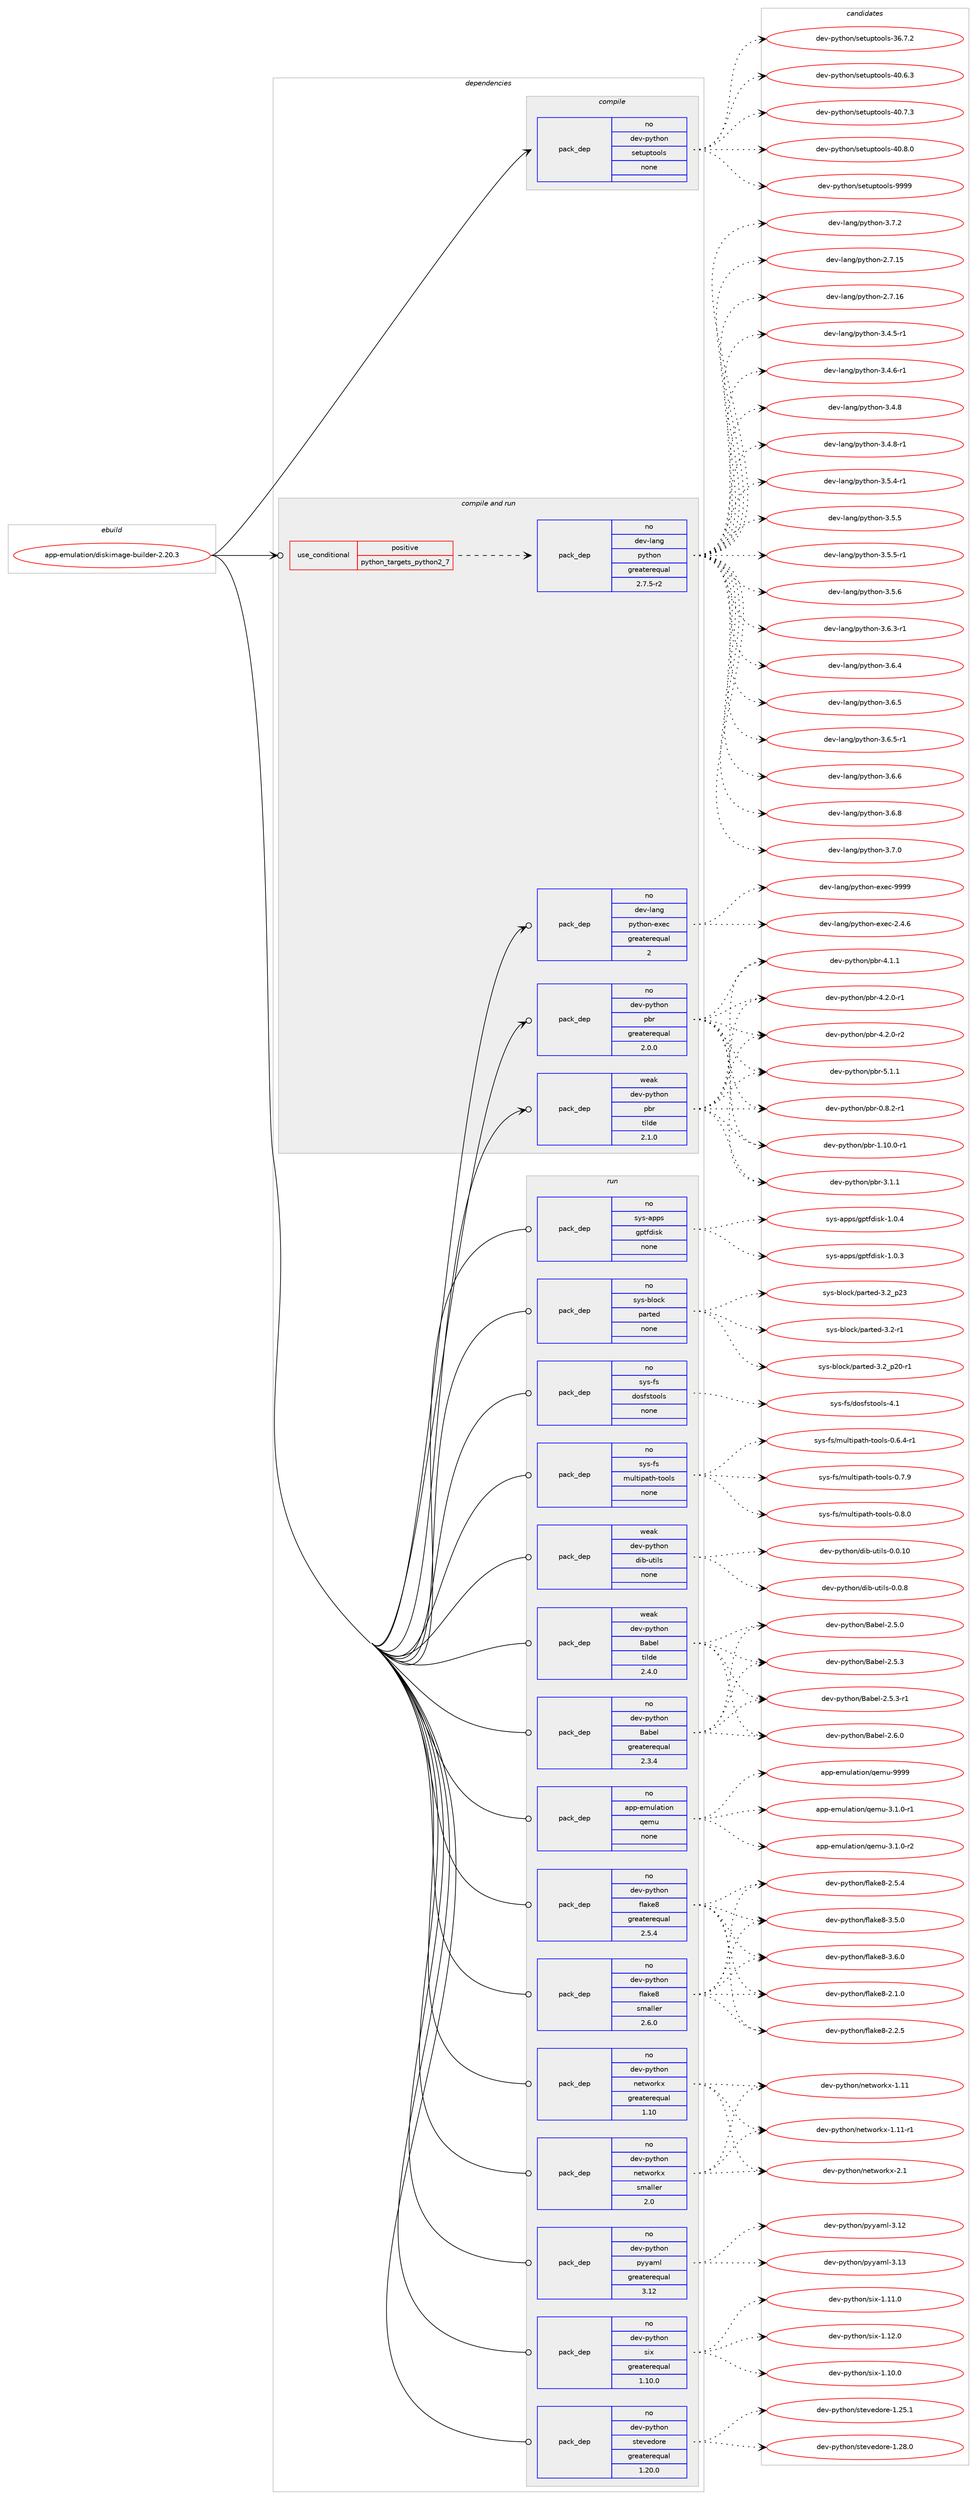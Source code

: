 digraph prolog {

# *************
# Graph options
# *************

newrank=true;
concentrate=true;
compound=true;
graph [rankdir=LR,fontname=Helvetica,fontsize=10,ranksep=1.5];#, ranksep=2.5, nodesep=0.2];
edge  [arrowhead=vee];
node  [fontname=Helvetica,fontsize=10];

# **********
# The ebuild
# **********

subgraph cluster_leftcol {
color=gray;
rank=same;
label=<<i>ebuild</i>>;
id [label="app-emulation/diskimage-builder-2.20.3", color=red, width=4, href="../app-emulation/diskimage-builder-2.20.3.svg"];
}

# ****************
# The dependencies
# ****************

subgraph cluster_midcol {
color=gray;
label=<<i>dependencies</i>>;
subgraph cluster_compile {
fillcolor="#eeeeee";
style=filled;
label=<<i>compile</i>>;
subgraph pack914989 {
dependency1284785 [label=<<TABLE BORDER="0" CELLBORDER="1" CELLSPACING="0" CELLPADDING="4" WIDTH="220"><TR><TD ROWSPAN="6" CELLPADDING="30">pack_dep</TD></TR><TR><TD WIDTH="110">no</TD></TR><TR><TD>dev-python</TD></TR><TR><TD>setuptools</TD></TR><TR><TD>none</TD></TR><TR><TD></TD></TR></TABLE>>, shape=none, color=blue];
}
id:e -> dependency1284785:w [weight=20,style="solid",arrowhead="vee"];
}
subgraph cluster_compileandrun {
fillcolor="#eeeeee";
style=filled;
label=<<i>compile and run</i>>;
subgraph cond349830 {
dependency1284786 [label=<<TABLE BORDER="0" CELLBORDER="1" CELLSPACING="0" CELLPADDING="4"><TR><TD ROWSPAN="3" CELLPADDING="10">use_conditional</TD></TR><TR><TD>positive</TD></TR><TR><TD>python_targets_python2_7</TD></TR></TABLE>>, shape=none, color=red];
subgraph pack914990 {
dependency1284787 [label=<<TABLE BORDER="0" CELLBORDER="1" CELLSPACING="0" CELLPADDING="4" WIDTH="220"><TR><TD ROWSPAN="6" CELLPADDING="30">pack_dep</TD></TR><TR><TD WIDTH="110">no</TD></TR><TR><TD>dev-lang</TD></TR><TR><TD>python</TD></TR><TR><TD>greaterequal</TD></TR><TR><TD>2.7.5-r2</TD></TR></TABLE>>, shape=none, color=blue];
}
dependency1284786:e -> dependency1284787:w [weight=20,style="dashed",arrowhead="vee"];
}
id:e -> dependency1284786:w [weight=20,style="solid",arrowhead="odotvee"];
subgraph pack914991 {
dependency1284788 [label=<<TABLE BORDER="0" CELLBORDER="1" CELLSPACING="0" CELLPADDING="4" WIDTH="220"><TR><TD ROWSPAN="6" CELLPADDING="30">pack_dep</TD></TR><TR><TD WIDTH="110">no</TD></TR><TR><TD>dev-lang</TD></TR><TR><TD>python-exec</TD></TR><TR><TD>greaterequal</TD></TR><TR><TD>2</TD></TR></TABLE>>, shape=none, color=blue];
}
id:e -> dependency1284788:w [weight=20,style="solid",arrowhead="odotvee"];
subgraph pack914992 {
dependency1284789 [label=<<TABLE BORDER="0" CELLBORDER="1" CELLSPACING="0" CELLPADDING="4" WIDTH="220"><TR><TD ROWSPAN="6" CELLPADDING="30">pack_dep</TD></TR><TR><TD WIDTH="110">no</TD></TR><TR><TD>dev-python</TD></TR><TR><TD>pbr</TD></TR><TR><TD>greaterequal</TD></TR><TR><TD>2.0.0</TD></TR></TABLE>>, shape=none, color=blue];
}
id:e -> dependency1284789:w [weight=20,style="solid",arrowhead="odotvee"];
subgraph pack914993 {
dependency1284790 [label=<<TABLE BORDER="0" CELLBORDER="1" CELLSPACING="0" CELLPADDING="4" WIDTH="220"><TR><TD ROWSPAN="6" CELLPADDING="30">pack_dep</TD></TR><TR><TD WIDTH="110">weak</TD></TR><TR><TD>dev-python</TD></TR><TR><TD>pbr</TD></TR><TR><TD>tilde</TD></TR><TR><TD>2.1.0</TD></TR></TABLE>>, shape=none, color=blue];
}
id:e -> dependency1284790:w [weight=20,style="solid",arrowhead="odotvee"];
}
subgraph cluster_run {
fillcolor="#eeeeee";
style=filled;
label=<<i>run</i>>;
subgraph pack914994 {
dependency1284791 [label=<<TABLE BORDER="0" CELLBORDER="1" CELLSPACING="0" CELLPADDING="4" WIDTH="220"><TR><TD ROWSPAN="6" CELLPADDING="30">pack_dep</TD></TR><TR><TD WIDTH="110">no</TD></TR><TR><TD>app-emulation</TD></TR><TR><TD>qemu</TD></TR><TR><TD>none</TD></TR><TR><TD></TD></TR></TABLE>>, shape=none, color=blue];
}
id:e -> dependency1284791:w [weight=20,style="solid",arrowhead="odot"];
subgraph pack914995 {
dependency1284792 [label=<<TABLE BORDER="0" CELLBORDER="1" CELLSPACING="0" CELLPADDING="4" WIDTH="220"><TR><TD ROWSPAN="6" CELLPADDING="30">pack_dep</TD></TR><TR><TD WIDTH="110">no</TD></TR><TR><TD>dev-python</TD></TR><TR><TD>Babel</TD></TR><TR><TD>greaterequal</TD></TR><TR><TD>2.3.4</TD></TR></TABLE>>, shape=none, color=blue];
}
id:e -> dependency1284792:w [weight=20,style="solid",arrowhead="odot"];
subgraph pack914996 {
dependency1284793 [label=<<TABLE BORDER="0" CELLBORDER="1" CELLSPACING="0" CELLPADDING="4" WIDTH="220"><TR><TD ROWSPAN="6" CELLPADDING="30">pack_dep</TD></TR><TR><TD WIDTH="110">no</TD></TR><TR><TD>dev-python</TD></TR><TR><TD>flake8</TD></TR><TR><TD>greaterequal</TD></TR><TR><TD>2.5.4</TD></TR></TABLE>>, shape=none, color=blue];
}
id:e -> dependency1284793:w [weight=20,style="solid",arrowhead="odot"];
subgraph pack914997 {
dependency1284794 [label=<<TABLE BORDER="0" CELLBORDER="1" CELLSPACING="0" CELLPADDING="4" WIDTH="220"><TR><TD ROWSPAN="6" CELLPADDING="30">pack_dep</TD></TR><TR><TD WIDTH="110">no</TD></TR><TR><TD>dev-python</TD></TR><TR><TD>flake8</TD></TR><TR><TD>smaller</TD></TR><TR><TD>2.6.0</TD></TR></TABLE>>, shape=none, color=blue];
}
id:e -> dependency1284794:w [weight=20,style="solid",arrowhead="odot"];
subgraph pack914998 {
dependency1284795 [label=<<TABLE BORDER="0" CELLBORDER="1" CELLSPACING="0" CELLPADDING="4" WIDTH="220"><TR><TD ROWSPAN="6" CELLPADDING="30">pack_dep</TD></TR><TR><TD WIDTH="110">no</TD></TR><TR><TD>dev-python</TD></TR><TR><TD>networkx</TD></TR><TR><TD>greaterequal</TD></TR><TR><TD>1.10</TD></TR></TABLE>>, shape=none, color=blue];
}
id:e -> dependency1284795:w [weight=20,style="solid",arrowhead="odot"];
subgraph pack914999 {
dependency1284796 [label=<<TABLE BORDER="0" CELLBORDER="1" CELLSPACING="0" CELLPADDING="4" WIDTH="220"><TR><TD ROWSPAN="6" CELLPADDING="30">pack_dep</TD></TR><TR><TD WIDTH="110">no</TD></TR><TR><TD>dev-python</TD></TR><TR><TD>networkx</TD></TR><TR><TD>smaller</TD></TR><TR><TD>2.0</TD></TR></TABLE>>, shape=none, color=blue];
}
id:e -> dependency1284796:w [weight=20,style="solid",arrowhead="odot"];
subgraph pack915000 {
dependency1284797 [label=<<TABLE BORDER="0" CELLBORDER="1" CELLSPACING="0" CELLPADDING="4" WIDTH="220"><TR><TD ROWSPAN="6" CELLPADDING="30">pack_dep</TD></TR><TR><TD WIDTH="110">no</TD></TR><TR><TD>dev-python</TD></TR><TR><TD>pyyaml</TD></TR><TR><TD>greaterequal</TD></TR><TR><TD>3.12</TD></TR></TABLE>>, shape=none, color=blue];
}
id:e -> dependency1284797:w [weight=20,style="solid",arrowhead="odot"];
subgraph pack915001 {
dependency1284798 [label=<<TABLE BORDER="0" CELLBORDER="1" CELLSPACING="0" CELLPADDING="4" WIDTH="220"><TR><TD ROWSPAN="6" CELLPADDING="30">pack_dep</TD></TR><TR><TD WIDTH="110">no</TD></TR><TR><TD>dev-python</TD></TR><TR><TD>six</TD></TR><TR><TD>greaterequal</TD></TR><TR><TD>1.10.0</TD></TR></TABLE>>, shape=none, color=blue];
}
id:e -> dependency1284798:w [weight=20,style="solid",arrowhead="odot"];
subgraph pack915002 {
dependency1284799 [label=<<TABLE BORDER="0" CELLBORDER="1" CELLSPACING="0" CELLPADDING="4" WIDTH="220"><TR><TD ROWSPAN="6" CELLPADDING="30">pack_dep</TD></TR><TR><TD WIDTH="110">no</TD></TR><TR><TD>dev-python</TD></TR><TR><TD>stevedore</TD></TR><TR><TD>greaterequal</TD></TR><TR><TD>1.20.0</TD></TR></TABLE>>, shape=none, color=blue];
}
id:e -> dependency1284799:w [weight=20,style="solid",arrowhead="odot"];
subgraph pack915003 {
dependency1284800 [label=<<TABLE BORDER="0" CELLBORDER="1" CELLSPACING="0" CELLPADDING="4" WIDTH="220"><TR><TD ROWSPAN="6" CELLPADDING="30">pack_dep</TD></TR><TR><TD WIDTH="110">no</TD></TR><TR><TD>sys-apps</TD></TR><TR><TD>gptfdisk</TD></TR><TR><TD>none</TD></TR><TR><TD></TD></TR></TABLE>>, shape=none, color=blue];
}
id:e -> dependency1284800:w [weight=20,style="solid",arrowhead="odot"];
subgraph pack915004 {
dependency1284801 [label=<<TABLE BORDER="0" CELLBORDER="1" CELLSPACING="0" CELLPADDING="4" WIDTH="220"><TR><TD ROWSPAN="6" CELLPADDING="30">pack_dep</TD></TR><TR><TD WIDTH="110">no</TD></TR><TR><TD>sys-block</TD></TR><TR><TD>parted</TD></TR><TR><TD>none</TD></TR><TR><TD></TD></TR></TABLE>>, shape=none, color=blue];
}
id:e -> dependency1284801:w [weight=20,style="solid",arrowhead="odot"];
subgraph pack915005 {
dependency1284802 [label=<<TABLE BORDER="0" CELLBORDER="1" CELLSPACING="0" CELLPADDING="4" WIDTH="220"><TR><TD ROWSPAN="6" CELLPADDING="30">pack_dep</TD></TR><TR><TD WIDTH="110">no</TD></TR><TR><TD>sys-fs</TD></TR><TR><TD>dosfstools</TD></TR><TR><TD>none</TD></TR><TR><TD></TD></TR></TABLE>>, shape=none, color=blue];
}
id:e -> dependency1284802:w [weight=20,style="solid",arrowhead="odot"];
subgraph pack915006 {
dependency1284803 [label=<<TABLE BORDER="0" CELLBORDER="1" CELLSPACING="0" CELLPADDING="4" WIDTH="220"><TR><TD ROWSPAN="6" CELLPADDING="30">pack_dep</TD></TR><TR><TD WIDTH="110">no</TD></TR><TR><TD>sys-fs</TD></TR><TR><TD>multipath-tools</TD></TR><TR><TD>none</TD></TR><TR><TD></TD></TR></TABLE>>, shape=none, color=blue];
}
id:e -> dependency1284803:w [weight=20,style="solid",arrowhead="odot"];
subgraph pack915007 {
dependency1284804 [label=<<TABLE BORDER="0" CELLBORDER="1" CELLSPACING="0" CELLPADDING="4" WIDTH="220"><TR><TD ROWSPAN="6" CELLPADDING="30">pack_dep</TD></TR><TR><TD WIDTH="110">weak</TD></TR><TR><TD>dev-python</TD></TR><TR><TD>Babel</TD></TR><TR><TD>tilde</TD></TR><TR><TD>2.4.0</TD></TR></TABLE>>, shape=none, color=blue];
}
id:e -> dependency1284804:w [weight=20,style="solid",arrowhead="odot"];
subgraph pack915008 {
dependency1284805 [label=<<TABLE BORDER="0" CELLBORDER="1" CELLSPACING="0" CELLPADDING="4" WIDTH="220"><TR><TD ROWSPAN="6" CELLPADDING="30">pack_dep</TD></TR><TR><TD WIDTH="110">weak</TD></TR><TR><TD>dev-python</TD></TR><TR><TD>dib-utils</TD></TR><TR><TD>none</TD></TR><TR><TD></TD></TR></TABLE>>, shape=none, color=blue];
}
id:e -> dependency1284805:w [weight=20,style="solid",arrowhead="odot"];
}
}

# **************
# The candidates
# **************

subgraph cluster_choices {
rank=same;
color=gray;
label=<<i>candidates</i>>;

subgraph choice914989 {
color=black;
nodesep=1;
choice100101118451121211161041111104711510111611711211611111110811545515446554650 [label="dev-python/setuptools-36.7.2", color=red, width=4,href="../dev-python/setuptools-36.7.2.svg"];
choice100101118451121211161041111104711510111611711211611111110811545524846544651 [label="dev-python/setuptools-40.6.3", color=red, width=4,href="../dev-python/setuptools-40.6.3.svg"];
choice100101118451121211161041111104711510111611711211611111110811545524846554651 [label="dev-python/setuptools-40.7.3", color=red, width=4,href="../dev-python/setuptools-40.7.3.svg"];
choice100101118451121211161041111104711510111611711211611111110811545524846564648 [label="dev-python/setuptools-40.8.0", color=red, width=4,href="../dev-python/setuptools-40.8.0.svg"];
choice10010111845112121116104111110471151011161171121161111111081154557575757 [label="dev-python/setuptools-9999", color=red, width=4,href="../dev-python/setuptools-9999.svg"];
dependency1284785:e -> choice100101118451121211161041111104711510111611711211611111110811545515446554650:w [style=dotted,weight="100"];
dependency1284785:e -> choice100101118451121211161041111104711510111611711211611111110811545524846544651:w [style=dotted,weight="100"];
dependency1284785:e -> choice100101118451121211161041111104711510111611711211611111110811545524846554651:w [style=dotted,weight="100"];
dependency1284785:e -> choice100101118451121211161041111104711510111611711211611111110811545524846564648:w [style=dotted,weight="100"];
dependency1284785:e -> choice10010111845112121116104111110471151011161171121161111111081154557575757:w [style=dotted,weight="100"];
}
subgraph choice914990 {
color=black;
nodesep=1;
choice10010111845108971101034711212111610411111045504655464953 [label="dev-lang/python-2.7.15", color=red, width=4,href="../dev-lang/python-2.7.15.svg"];
choice10010111845108971101034711212111610411111045504655464954 [label="dev-lang/python-2.7.16", color=red, width=4,href="../dev-lang/python-2.7.16.svg"];
choice1001011184510897110103471121211161041111104551465246534511449 [label="dev-lang/python-3.4.5-r1", color=red, width=4,href="../dev-lang/python-3.4.5-r1.svg"];
choice1001011184510897110103471121211161041111104551465246544511449 [label="dev-lang/python-3.4.6-r1", color=red, width=4,href="../dev-lang/python-3.4.6-r1.svg"];
choice100101118451089711010347112121116104111110455146524656 [label="dev-lang/python-3.4.8", color=red, width=4,href="../dev-lang/python-3.4.8.svg"];
choice1001011184510897110103471121211161041111104551465246564511449 [label="dev-lang/python-3.4.8-r1", color=red, width=4,href="../dev-lang/python-3.4.8-r1.svg"];
choice1001011184510897110103471121211161041111104551465346524511449 [label="dev-lang/python-3.5.4-r1", color=red, width=4,href="../dev-lang/python-3.5.4-r1.svg"];
choice100101118451089711010347112121116104111110455146534653 [label="dev-lang/python-3.5.5", color=red, width=4,href="../dev-lang/python-3.5.5.svg"];
choice1001011184510897110103471121211161041111104551465346534511449 [label="dev-lang/python-3.5.5-r1", color=red, width=4,href="../dev-lang/python-3.5.5-r1.svg"];
choice100101118451089711010347112121116104111110455146534654 [label="dev-lang/python-3.5.6", color=red, width=4,href="../dev-lang/python-3.5.6.svg"];
choice1001011184510897110103471121211161041111104551465446514511449 [label="dev-lang/python-3.6.3-r1", color=red, width=4,href="../dev-lang/python-3.6.3-r1.svg"];
choice100101118451089711010347112121116104111110455146544652 [label="dev-lang/python-3.6.4", color=red, width=4,href="../dev-lang/python-3.6.4.svg"];
choice100101118451089711010347112121116104111110455146544653 [label="dev-lang/python-3.6.5", color=red, width=4,href="../dev-lang/python-3.6.5.svg"];
choice1001011184510897110103471121211161041111104551465446534511449 [label="dev-lang/python-3.6.5-r1", color=red, width=4,href="../dev-lang/python-3.6.5-r1.svg"];
choice100101118451089711010347112121116104111110455146544654 [label="dev-lang/python-3.6.6", color=red, width=4,href="../dev-lang/python-3.6.6.svg"];
choice100101118451089711010347112121116104111110455146544656 [label="dev-lang/python-3.6.8", color=red, width=4,href="../dev-lang/python-3.6.8.svg"];
choice100101118451089711010347112121116104111110455146554648 [label="dev-lang/python-3.7.0", color=red, width=4,href="../dev-lang/python-3.7.0.svg"];
choice100101118451089711010347112121116104111110455146554650 [label="dev-lang/python-3.7.2", color=red, width=4,href="../dev-lang/python-3.7.2.svg"];
dependency1284787:e -> choice10010111845108971101034711212111610411111045504655464953:w [style=dotted,weight="100"];
dependency1284787:e -> choice10010111845108971101034711212111610411111045504655464954:w [style=dotted,weight="100"];
dependency1284787:e -> choice1001011184510897110103471121211161041111104551465246534511449:w [style=dotted,weight="100"];
dependency1284787:e -> choice1001011184510897110103471121211161041111104551465246544511449:w [style=dotted,weight="100"];
dependency1284787:e -> choice100101118451089711010347112121116104111110455146524656:w [style=dotted,weight="100"];
dependency1284787:e -> choice1001011184510897110103471121211161041111104551465246564511449:w [style=dotted,weight="100"];
dependency1284787:e -> choice1001011184510897110103471121211161041111104551465346524511449:w [style=dotted,weight="100"];
dependency1284787:e -> choice100101118451089711010347112121116104111110455146534653:w [style=dotted,weight="100"];
dependency1284787:e -> choice1001011184510897110103471121211161041111104551465346534511449:w [style=dotted,weight="100"];
dependency1284787:e -> choice100101118451089711010347112121116104111110455146534654:w [style=dotted,weight="100"];
dependency1284787:e -> choice1001011184510897110103471121211161041111104551465446514511449:w [style=dotted,weight="100"];
dependency1284787:e -> choice100101118451089711010347112121116104111110455146544652:w [style=dotted,weight="100"];
dependency1284787:e -> choice100101118451089711010347112121116104111110455146544653:w [style=dotted,weight="100"];
dependency1284787:e -> choice1001011184510897110103471121211161041111104551465446534511449:w [style=dotted,weight="100"];
dependency1284787:e -> choice100101118451089711010347112121116104111110455146544654:w [style=dotted,weight="100"];
dependency1284787:e -> choice100101118451089711010347112121116104111110455146544656:w [style=dotted,weight="100"];
dependency1284787:e -> choice100101118451089711010347112121116104111110455146554648:w [style=dotted,weight="100"];
dependency1284787:e -> choice100101118451089711010347112121116104111110455146554650:w [style=dotted,weight="100"];
}
subgraph choice914991 {
color=black;
nodesep=1;
choice1001011184510897110103471121211161041111104510112010199455046524654 [label="dev-lang/python-exec-2.4.6", color=red, width=4,href="../dev-lang/python-exec-2.4.6.svg"];
choice10010111845108971101034711212111610411111045101120101994557575757 [label="dev-lang/python-exec-9999", color=red, width=4,href="../dev-lang/python-exec-9999.svg"];
dependency1284788:e -> choice1001011184510897110103471121211161041111104510112010199455046524654:w [style=dotted,weight="100"];
dependency1284788:e -> choice10010111845108971101034711212111610411111045101120101994557575757:w [style=dotted,weight="100"];
}
subgraph choice914992 {
color=black;
nodesep=1;
choice1001011184511212111610411111047112981144548465646504511449 [label="dev-python/pbr-0.8.2-r1", color=red, width=4,href="../dev-python/pbr-0.8.2-r1.svg"];
choice100101118451121211161041111104711298114454946494846484511449 [label="dev-python/pbr-1.10.0-r1", color=red, width=4,href="../dev-python/pbr-1.10.0-r1.svg"];
choice100101118451121211161041111104711298114455146494649 [label="dev-python/pbr-3.1.1", color=red, width=4,href="../dev-python/pbr-3.1.1.svg"];
choice100101118451121211161041111104711298114455246494649 [label="dev-python/pbr-4.1.1", color=red, width=4,href="../dev-python/pbr-4.1.1.svg"];
choice1001011184511212111610411111047112981144552465046484511449 [label="dev-python/pbr-4.2.0-r1", color=red, width=4,href="../dev-python/pbr-4.2.0-r1.svg"];
choice1001011184511212111610411111047112981144552465046484511450 [label="dev-python/pbr-4.2.0-r2", color=red, width=4,href="../dev-python/pbr-4.2.0-r2.svg"];
choice100101118451121211161041111104711298114455346494649 [label="dev-python/pbr-5.1.1", color=red, width=4,href="../dev-python/pbr-5.1.1.svg"];
dependency1284789:e -> choice1001011184511212111610411111047112981144548465646504511449:w [style=dotted,weight="100"];
dependency1284789:e -> choice100101118451121211161041111104711298114454946494846484511449:w [style=dotted,weight="100"];
dependency1284789:e -> choice100101118451121211161041111104711298114455146494649:w [style=dotted,weight="100"];
dependency1284789:e -> choice100101118451121211161041111104711298114455246494649:w [style=dotted,weight="100"];
dependency1284789:e -> choice1001011184511212111610411111047112981144552465046484511449:w [style=dotted,weight="100"];
dependency1284789:e -> choice1001011184511212111610411111047112981144552465046484511450:w [style=dotted,weight="100"];
dependency1284789:e -> choice100101118451121211161041111104711298114455346494649:w [style=dotted,weight="100"];
}
subgraph choice914993 {
color=black;
nodesep=1;
choice1001011184511212111610411111047112981144548465646504511449 [label="dev-python/pbr-0.8.2-r1", color=red, width=4,href="../dev-python/pbr-0.8.2-r1.svg"];
choice100101118451121211161041111104711298114454946494846484511449 [label="dev-python/pbr-1.10.0-r1", color=red, width=4,href="../dev-python/pbr-1.10.0-r1.svg"];
choice100101118451121211161041111104711298114455146494649 [label="dev-python/pbr-3.1.1", color=red, width=4,href="../dev-python/pbr-3.1.1.svg"];
choice100101118451121211161041111104711298114455246494649 [label="dev-python/pbr-4.1.1", color=red, width=4,href="../dev-python/pbr-4.1.1.svg"];
choice1001011184511212111610411111047112981144552465046484511449 [label="dev-python/pbr-4.2.0-r1", color=red, width=4,href="../dev-python/pbr-4.2.0-r1.svg"];
choice1001011184511212111610411111047112981144552465046484511450 [label="dev-python/pbr-4.2.0-r2", color=red, width=4,href="../dev-python/pbr-4.2.0-r2.svg"];
choice100101118451121211161041111104711298114455346494649 [label="dev-python/pbr-5.1.1", color=red, width=4,href="../dev-python/pbr-5.1.1.svg"];
dependency1284790:e -> choice1001011184511212111610411111047112981144548465646504511449:w [style=dotted,weight="100"];
dependency1284790:e -> choice100101118451121211161041111104711298114454946494846484511449:w [style=dotted,weight="100"];
dependency1284790:e -> choice100101118451121211161041111104711298114455146494649:w [style=dotted,weight="100"];
dependency1284790:e -> choice100101118451121211161041111104711298114455246494649:w [style=dotted,weight="100"];
dependency1284790:e -> choice1001011184511212111610411111047112981144552465046484511449:w [style=dotted,weight="100"];
dependency1284790:e -> choice1001011184511212111610411111047112981144552465046484511450:w [style=dotted,weight="100"];
dependency1284790:e -> choice100101118451121211161041111104711298114455346494649:w [style=dotted,weight="100"];
}
subgraph choice914994 {
color=black;
nodesep=1;
choice971121124510110911710897116105111110471131011091174551464946484511449 [label="app-emulation/qemu-3.1.0-r1", color=red, width=4,href="../app-emulation/qemu-3.1.0-r1.svg"];
choice971121124510110911710897116105111110471131011091174551464946484511450 [label="app-emulation/qemu-3.1.0-r2", color=red, width=4,href="../app-emulation/qemu-3.1.0-r2.svg"];
choice971121124510110911710897116105111110471131011091174557575757 [label="app-emulation/qemu-9999", color=red, width=4,href="../app-emulation/qemu-9999.svg"];
dependency1284791:e -> choice971121124510110911710897116105111110471131011091174551464946484511449:w [style=dotted,weight="100"];
dependency1284791:e -> choice971121124510110911710897116105111110471131011091174551464946484511450:w [style=dotted,weight="100"];
dependency1284791:e -> choice971121124510110911710897116105111110471131011091174557575757:w [style=dotted,weight="100"];
}
subgraph choice914995 {
color=black;
nodesep=1;
choice1001011184511212111610411111047669798101108455046534648 [label="dev-python/Babel-2.5.0", color=red, width=4,href="../dev-python/Babel-2.5.0.svg"];
choice1001011184511212111610411111047669798101108455046534651 [label="dev-python/Babel-2.5.3", color=red, width=4,href="../dev-python/Babel-2.5.3.svg"];
choice10010111845112121116104111110476697981011084550465346514511449 [label="dev-python/Babel-2.5.3-r1", color=red, width=4,href="../dev-python/Babel-2.5.3-r1.svg"];
choice1001011184511212111610411111047669798101108455046544648 [label="dev-python/Babel-2.6.0", color=red, width=4,href="../dev-python/Babel-2.6.0.svg"];
dependency1284792:e -> choice1001011184511212111610411111047669798101108455046534648:w [style=dotted,weight="100"];
dependency1284792:e -> choice1001011184511212111610411111047669798101108455046534651:w [style=dotted,weight="100"];
dependency1284792:e -> choice10010111845112121116104111110476697981011084550465346514511449:w [style=dotted,weight="100"];
dependency1284792:e -> choice1001011184511212111610411111047669798101108455046544648:w [style=dotted,weight="100"];
}
subgraph choice914996 {
color=black;
nodesep=1;
choice10010111845112121116104111110471021089710710156455046494648 [label="dev-python/flake8-2.1.0", color=red, width=4,href="../dev-python/flake8-2.1.0.svg"];
choice10010111845112121116104111110471021089710710156455046504653 [label="dev-python/flake8-2.2.5", color=red, width=4,href="../dev-python/flake8-2.2.5.svg"];
choice10010111845112121116104111110471021089710710156455046534652 [label="dev-python/flake8-2.5.4", color=red, width=4,href="../dev-python/flake8-2.5.4.svg"];
choice10010111845112121116104111110471021089710710156455146534648 [label="dev-python/flake8-3.5.0", color=red, width=4,href="../dev-python/flake8-3.5.0.svg"];
choice10010111845112121116104111110471021089710710156455146544648 [label="dev-python/flake8-3.6.0", color=red, width=4,href="../dev-python/flake8-3.6.0.svg"];
dependency1284793:e -> choice10010111845112121116104111110471021089710710156455046494648:w [style=dotted,weight="100"];
dependency1284793:e -> choice10010111845112121116104111110471021089710710156455046504653:w [style=dotted,weight="100"];
dependency1284793:e -> choice10010111845112121116104111110471021089710710156455046534652:w [style=dotted,weight="100"];
dependency1284793:e -> choice10010111845112121116104111110471021089710710156455146534648:w [style=dotted,weight="100"];
dependency1284793:e -> choice10010111845112121116104111110471021089710710156455146544648:w [style=dotted,weight="100"];
}
subgraph choice914997 {
color=black;
nodesep=1;
choice10010111845112121116104111110471021089710710156455046494648 [label="dev-python/flake8-2.1.0", color=red, width=4,href="../dev-python/flake8-2.1.0.svg"];
choice10010111845112121116104111110471021089710710156455046504653 [label="dev-python/flake8-2.2.5", color=red, width=4,href="../dev-python/flake8-2.2.5.svg"];
choice10010111845112121116104111110471021089710710156455046534652 [label="dev-python/flake8-2.5.4", color=red, width=4,href="../dev-python/flake8-2.5.4.svg"];
choice10010111845112121116104111110471021089710710156455146534648 [label="dev-python/flake8-3.5.0", color=red, width=4,href="../dev-python/flake8-3.5.0.svg"];
choice10010111845112121116104111110471021089710710156455146544648 [label="dev-python/flake8-3.6.0", color=red, width=4,href="../dev-python/flake8-3.6.0.svg"];
dependency1284794:e -> choice10010111845112121116104111110471021089710710156455046494648:w [style=dotted,weight="100"];
dependency1284794:e -> choice10010111845112121116104111110471021089710710156455046504653:w [style=dotted,weight="100"];
dependency1284794:e -> choice10010111845112121116104111110471021089710710156455046534652:w [style=dotted,weight="100"];
dependency1284794:e -> choice10010111845112121116104111110471021089710710156455146534648:w [style=dotted,weight="100"];
dependency1284794:e -> choice10010111845112121116104111110471021089710710156455146544648:w [style=dotted,weight="100"];
}
subgraph choice914998 {
color=black;
nodesep=1;
choice10010111845112121116104111110471101011161191111141071204549464949 [label="dev-python/networkx-1.11", color=red, width=4,href="../dev-python/networkx-1.11.svg"];
choice100101118451121211161041111104711010111611911111410712045494649494511449 [label="dev-python/networkx-1.11-r1", color=red, width=4,href="../dev-python/networkx-1.11-r1.svg"];
choice100101118451121211161041111104711010111611911111410712045504649 [label="dev-python/networkx-2.1", color=red, width=4,href="../dev-python/networkx-2.1.svg"];
dependency1284795:e -> choice10010111845112121116104111110471101011161191111141071204549464949:w [style=dotted,weight="100"];
dependency1284795:e -> choice100101118451121211161041111104711010111611911111410712045494649494511449:w [style=dotted,weight="100"];
dependency1284795:e -> choice100101118451121211161041111104711010111611911111410712045504649:w [style=dotted,weight="100"];
}
subgraph choice914999 {
color=black;
nodesep=1;
choice10010111845112121116104111110471101011161191111141071204549464949 [label="dev-python/networkx-1.11", color=red, width=4,href="../dev-python/networkx-1.11.svg"];
choice100101118451121211161041111104711010111611911111410712045494649494511449 [label="dev-python/networkx-1.11-r1", color=red, width=4,href="../dev-python/networkx-1.11-r1.svg"];
choice100101118451121211161041111104711010111611911111410712045504649 [label="dev-python/networkx-2.1", color=red, width=4,href="../dev-python/networkx-2.1.svg"];
dependency1284796:e -> choice10010111845112121116104111110471101011161191111141071204549464949:w [style=dotted,weight="100"];
dependency1284796:e -> choice100101118451121211161041111104711010111611911111410712045494649494511449:w [style=dotted,weight="100"];
dependency1284796:e -> choice100101118451121211161041111104711010111611911111410712045504649:w [style=dotted,weight="100"];
}
subgraph choice915000 {
color=black;
nodesep=1;
choice1001011184511212111610411111047112121121971091084551464950 [label="dev-python/pyyaml-3.12", color=red, width=4,href="../dev-python/pyyaml-3.12.svg"];
choice1001011184511212111610411111047112121121971091084551464951 [label="dev-python/pyyaml-3.13", color=red, width=4,href="../dev-python/pyyaml-3.13.svg"];
dependency1284797:e -> choice1001011184511212111610411111047112121121971091084551464950:w [style=dotted,weight="100"];
dependency1284797:e -> choice1001011184511212111610411111047112121121971091084551464951:w [style=dotted,weight="100"];
}
subgraph choice915001 {
color=black;
nodesep=1;
choice100101118451121211161041111104711510512045494649484648 [label="dev-python/six-1.10.0", color=red, width=4,href="../dev-python/six-1.10.0.svg"];
choice100101118451121211161041111104711510512045494649494648 [label="dev-python/six-1.11.0", color=red, width=4,href="../dev-python/six-1.11.0.svg"];
choice100101118451121211161041111104711510512045494649504648 [label="dev-python/six-1.12.0", color=red, width=4,href="../dev-python/six-1.12.0.svg"];
dependency1284798:e -> choice100101118451121211161041111104711510512045494649484648:w [style=dotted,weight="100"];
dependency1284798:e -> choice100101118451121211161041111104711510512045494649494648:w [style=dotted,weight="100"];
dependency1284798:e -> choice100101118451121211161041111104711510512045494649504648:w [style=dotted,weight="100"];
}
subgraph choice915002 {
color=black;
nodesep=1;
choice100101118451121211161041111104711511610111810110011111410145494650534649 [label="dev-python/stevedore-1.25.1", color=red, width=4,href="../dev-python/stevedore-1.25.1.svg"];
choice100101118451121211161041111104711511610111810110011111410145494650564648 [label="dev-python/stevedore-1.28.0", color=red, width=4,href="../dev-python/stevedore-1.28.0.svg"];
dependency1284799:e -> choice100101118451121211161041111104711511610111810110011111410145494650534649:w [style=dotted,weight="100"];
dependency1284799:e -> choice100101118451121211161041111104711511610111810110011111410145494650564648:w [style=dotted,weight="100"];
}
subgraph choice915003 {
color=black;
nodesep=1;
choice115121115459711211211547103112116102100105115107454946484651 [label="sys-apps/gptfdisk-1.0.3", color=red, width=4,href="../sys-apps/gptfdisk-1.0.3.svg"];
choice115121115459711211211547103112116102100105115107454946484652 [label="sys-apps/gptfdisk-1.0.4", color=red, width=4,href="../sys-apps/gptfdisk-1.0.4.svg"];
dependency1284800:e -> choice115121115459711211211547103112116102100105115107454946484651:w [style=dotted,weight="100"];
dependency1284800:e -> choice115121115459711211211547103112116102100105115107454946484652:w [style=dotted,weight="100"];
}
subgraph choice915004 {
color=black;
nodesep=1;
choice1151211154598108111991074711297114116101100455146504511449 [label="sys-block/parted-3.2-r1", color=red, width=4,href="../sys-block/parted-3.2-r1.svg"];
choice1151211154598108111991074711297114116101100455146509511250484511449 [label="sys-block/parted-3.2_p20-r1", color=red, width=4,href="../sys-block/parted-3.2_p20-r1.svg"];
choice115121115459810811199107471129711411610110045514650951125051 [label="sys-block/parted-3.2_p23", color=red, width=4,href="../sys-block/parted-3.2_p23.svg"];
dependency1284801:e -> choice1151211154598108111991074711297114116101100455146504511449:w [style=dotted,weight="100"];
dependency1284801:e -> choice1151211154598108111991074711297114116101100455146509511250484511449:w [style=dotted,weight="100"];
dependency1284801:e -> choice115121115459810811199107471129711411610110045514650951125051:w [style=dotted,weight="100"];
}
subgraph choice915005 {
color=black;
nodesep=1;
choice115121115451021154710011111510211511611111110811545524649 [label="sys-fs/dosfstools-4.1", color=red, width=4,href="../sys-fs/dosfstools-4.1.svg"];
dependency1284802:e -> choice115121115451021154710011111510211511611111110811545524649:w [style=dotted,weight="100"];
}
subgraph choice915006 {
color=black;
nodesep=1;
choice115121115451021154710911710811610511297116104451161111111081154548465446524511449 [label="sys-fs/multipath-tools-0.6.4-r1", color=red, width=4,href="../sys-fs/multipath-tools-0.6.4-r1.svg"];
choice11512111545102115471091171081161051129711610445116111111108115454846554657 [label="sys-fs/multipath-tools-0.7.9", color=red, width=4,href="../sys-fs/multipath-tools-0.7.9.svg"];
choice11512111545102115471091171081161051129711610445116111111108115454846564648 [label="sys-fs/multipath-tools-0.8.0", color=red, width=4,href="../sys-fs/multipath-tools-0.8.0.svg"];
dependency1284803:e -> choice115121115451021154710911710811610511297116104451161111111081154548465446524511449:w [style=dotted,weight="100"];
dependency1284803:e -> choice11512111545102115471091171081161051129711610445116111111108115454846554657:w [style=dotted,weight="100"];
dependency1284803:e -> choice11512111545102115471091171081161051129711610445116111111108115454846564648:w [style=dotted,weight="100"];
}
subgraph choice915007 {
color=black;
nodesep=1;
choice1001011184511212111610411111047669798101108455046534648 [label="dev-python/Babel-2.5.0", color=red, width=4,href="../dev-python/Babel-2.5.0.svg"];
choice1001011184511212111610411111047669798101108455046534651 [label="dev-python/Babel-2.5.3", color=red, width=4,href="../dev-python/Babel-2.5.3.svg"];
choice10010111845112121116104111110476697981011084550465346514511449 [label="dev-python/Babel-2.5.3-r1", color=red, width=4,href="../dev-python/Babel-2.5.3-r1.svg"];
choice1001011184511212111610411111047669798101108455046544648 [label="dev-python/Babel-2.6.0", color=red, width=4,href="../dev-python/Babel-2.6.0.svg"];
dependency1284804:e -> choice1001011184511212111610411111047669798101108455046534648:w [style=dotted,weight="100"];
dependency1284804:e -> choice1001011184511212111610411111047669798101108455046534651:w [style=dotted,weight="100"];
dependency1284804:e -> choice10010111845112121116104111110476697981011084550465346514511449:w [style=dotted,weight="100"];
dependency1284804:e -> choice1001011184511212111610411111047669798101108455046544648:w [style=dotted,weight="100"];
}
subgraph choice915008 {
color=black;
nodesep=1;
choice1001011184511212111610411111047100105984511711610510811545484648464948 [label="dev-python/dib-utils-0.0.10", color=red, width=4,href="../dev-python/dib-utils-0.0.10.svg"];
choice10010111845112121116104111110471001059845117116105108115454846484656 [label="dev-python/dib-utils-0.0.8", color=red, width=4,href="../dev-python/dib-utils-0.0.8.svg"];
dependency1284805:e -> choice1001011184511212111610411111047100105984511711610510811545484648464948:w [style=dotted,weight="100"];
dependency1284805:e -> choice10010111845112121116104111110471001059845117116105108115454846484656:w [style=dotted,weight="100"];
}
}

}
